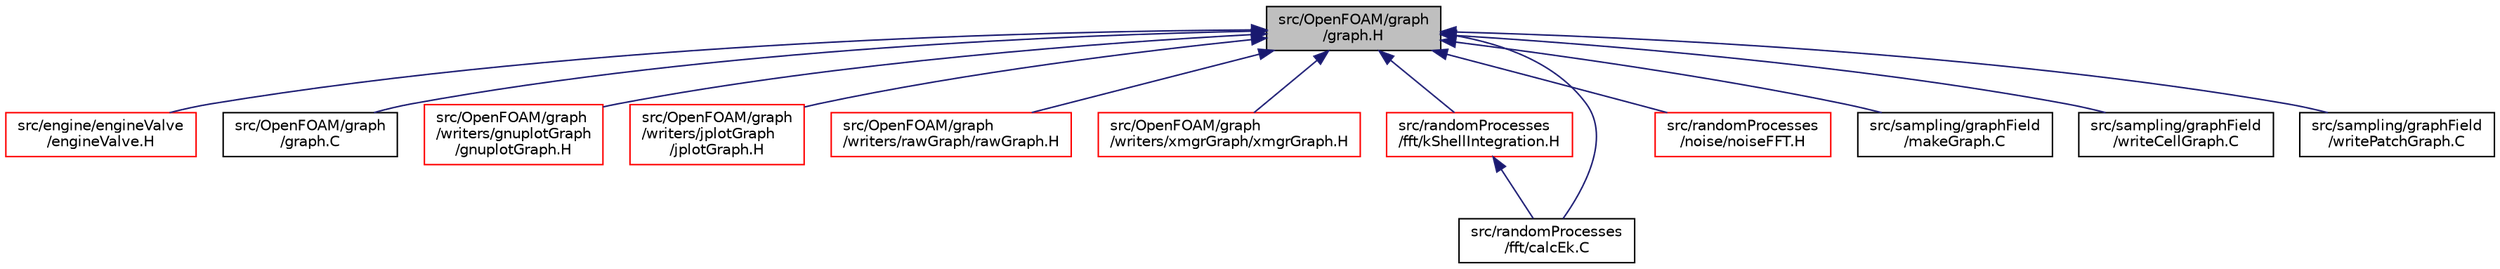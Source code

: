 digraph "src/OpenFOAM/graph/graph.H"
{
  bgcolor="transparent";
  edge [fontname="Helvetica",fontsize="10",labelfontname="Helvetica",labelfontsize="10"];
  node [fontname="Helvetica",fontsize="10",shape=record];
  Node1 [label="src/OpenFOAM/graph\l/graph.H",height=0.2,width=0.4,color="black", fillcolor="grey75", style="filled", fontcolor="black"];
  Node1 -> Node2 [dir="back",color="midnightblue",fontsize="10",style="solid",fontname="Helvetica"];
  Node2 [label="src/engine/engineValve\l/engineValve.H",height=0.2,width=0.4,color="red",URL="$a05093.html"];
  Node1 -> Node3 [dir="back",color="midnightblue",fontsize="10",style="solid",fontname="Helvetica"];
  Node3 [label="src/OpenFOAM/graph\l/graph.C",height=0.2,width=0.4,color="black",URL="$a08309.html"];
  Node1 -> Node4 [dir="back",color="midnightblue",fontsize="10",style="solid",fontname="Helvetica"];
  Node4 [label="src/OpenFOAM/graph\l/writers/gnuplotGraph\l/gnuplotGraph.H",height=0.2,width=0.4,color="red",URL="$a08312.html"];
  Node1 -> Node5 [dir="back",color="midnightblue",fontsize="10",style="solid",fontname="Helvetica"];
  Node5 [label="src/OpenFOAM/graph\l/writers/jplotGraph\l/jplotGraph.H",height=0.2,width=0.4,color="red",URL="$a08314.html"];
  Node1 -> Node6 [dir="back",color="midnightblue",fontsize="10",style="solid",fontname="Helvetica"];
  Node6 [label="src/OpenFOAM/graph\l/writers/rawGraph/rawGraph.H",height=0.2,width=0.4,color="red",URL="$a08316.html"];
  Node1 -> Node7 [dir="back",color="midnightblue",fontsize="10",style="solid",fontname="Helvetica"];
  Node7 [label="src/OpenFOAM/graph\l/writers/xmgrGraph/xmgrGraph.H",height=0.2,width=0.4,color="red",URL="$a08318.html"];
  Node1 -> Node8 [dir="back",color="midnightblue",fontsize="10",style="solid",fontname="Helvetica"];
  Node8 [label="src/randomProcesses\l/fft/kShellIntegration.H",height=0.2,width=0.4,color="red",URL="$a09583.html",tooltip="Integrate a multi-dimensional complexVectorField in k-shells to create the 1D. "];
  Node8 -> Node9 [dir="back",color="midnightblue",fontsize="10",style="solid",fontname="Helvetica"];
  Node9 [label="src/randomProcesses\l/fft/calcEk.C",height=0.2,width=0.4,color="black",URL="$a09576.html"];
  Node1 -> Node9 [dir="back",color="midnightblue",fontsize="10",style="solid",fontname="Helvetica"];
  Node1 -> Node10 [dir="back",color="midnightblue",fontsize="10",style="solid",fontname="Helvetica"];
  Node10 [label="src/randomProcesses\l/noise/noiseFFT.H",height=0.2,width=0.4,color="red",URL="$a09587.html"];
  Node1 -> Node11 [dir="back",color="midnightblue",fontsize="10",style="solid",fontname="Helvetica"];
  Node11 [label="src/sampling/graphField\l/makeGraph.C",height=0.2,width=0.4,color="black",URL="$a09874.html",tooltip="Write a graph file for a field given the data point locations field, the field of interest and the na..."];
  Node1 -> Node12 [dir="back",color="midnightblue",fontsize="10",style="solid",fontname="Helvetica"];
  Node12 [label="src/sampling/graphField\l/writeCellGraph.C",height=0.2,width=0.4,color="black",URL="$a09876.html"];
  Node1 -> Node13 [dir="back",color="midnightblue",fontsize="10",style="solid",fontname="Helvetica"];
  Node13 [label="src/sampling/graphField\l/writePatchGraph.C",height=0.2,width=0.4,color="black",URL="$a09878.html"];
}
